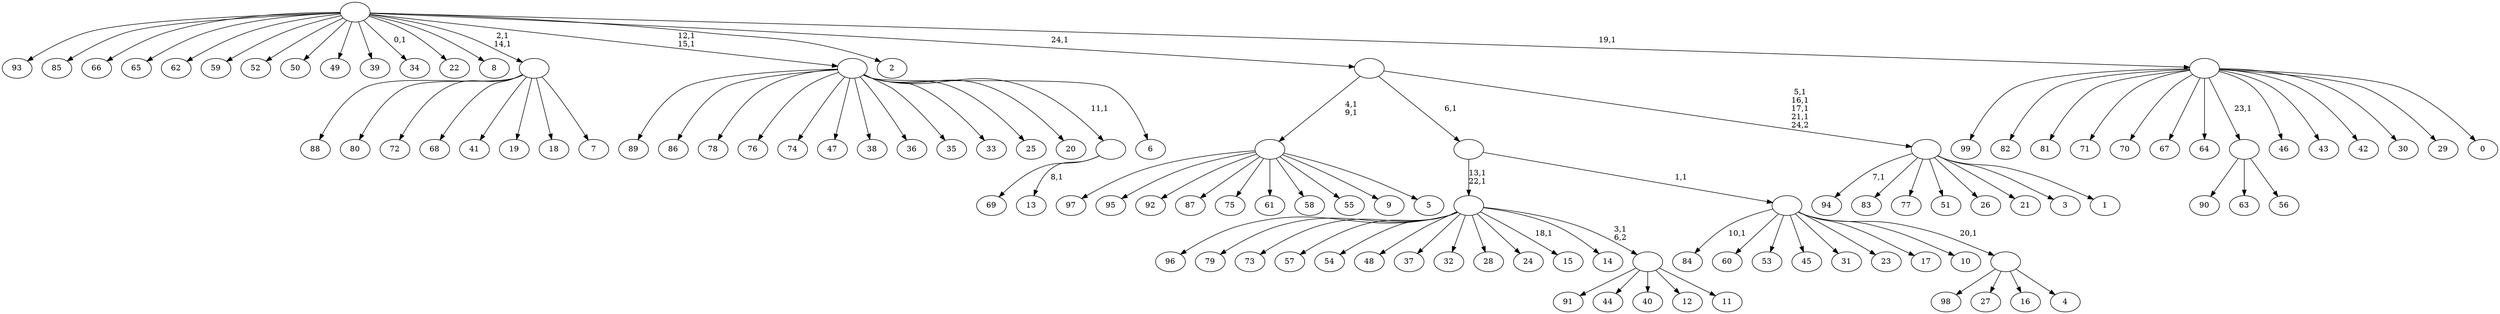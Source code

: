 digraph T {
	125 [label="99"]
	124 [label="98"]
	123 [label="97"]
	122 [label="96"]
	121 [label="95"]
	120 [label="94"]
	118 [label="93"]
	117 [label="92"]
	116 [label="91"]
	115 [label="90"]
	114 [label="89"]
	113 [label="88"]
	112 [label="87"]
	111 [label="86"]
	110 [label="85"]
	109 [label="84"]
	107 [label="83"]
	106 [label="82"]
	105 [label="81"]
	104 [label="80"]
	103 [label="79"]
	102 [label="78"]
	101 [label="77"]
	100 [label="76"]
	99 [label="75"]
	98 [label="74"]
	97 [label="73"]
	96 [label="72"]
	95 [label="71"]
	94 [label="70"]
	93 [label="69"]
	92 [label="68"]
	91 [label="67"]
	90 [label="66"]
	89 [label="65"]
	88 [label="64"]
	87 [label="63"]
	86 [label="62"]
	85 [label="61"]
	84 [label="60"]
	83 [label="59"]
	82 [label="58"]
	81 [label="57"]
	80 [label="56"]
	79 [label=""]
	78 [label="55"]
	77 [label="54"]
	76 [label="53"]
	75 [label="52"]
	74 [label="51"]
	73 [label="50"]
	72 [label="49"]
	71 [label="48"]
	70 [label="47"]
	69 [label="46"]
	68 [label="45"]
	67 [label="44"]
	66 [label="43"]
	65 [label="42"]
	64 [label="41"]
	63 [label="40"]
	62 [label="39"]
	61 [label="38"]
	60 [label="37"]
	59 [label="36"]
	58 [label="35"]
	57 [label="34"]
	55 [label="33"]
	54 [label="32"]
	53 [label="31"]
	52 [label="30"]
	51 [label="29"]
	50 [label="28"]
	49 [label="27"]
	48 [label="26"]
	47 [label="25"]
	46 [label="24"]
	45 [label="23"]
	44 [label="22"]
	43 [label="21"]
	42 [label="20"]
	41 [label="19"]
	40 [label="18"]
	39 [label="17"]
	38 [label="16"]
	37 [label="15"]
	35 [label="14"]
	34 [label="13"]
	32 [label=""]
	31 [label="12"]
	30 [label="11"]
	29 [label=""]
	28 [label=""]
	26 [label="10"]
	25 [label="9"]
	24 [label="8"]
	23 [label="7"]
	22 [label=""]
	20 [label="6"]
	19 [label=""]
	17 [label="5"]
	16 [label=""]
	14 [label="4"]
	13 [label=""]
	12 [label=""]
	11 [label=""]
	10 [label="3"]
	9 [label="2"]
	8 [label="1"]
	7 [label=""]
	3 [label=""]
	2 [label="0"]
	1 [label=""]
	0 [label=""]
	79 -> 115 [label=""]
	79 -> 87 [label=""]
	79 -> 80 [label=""]
	32 -> 34 [label="8,1"]
	32 -> 93 [label=""]
	29 -> 116 [label=""]
	29 -> 67 [label=""]
	29 -> 63 [label=""]
	29 -> 31 [label=""]
	29 -> 30 [label=""]
	28 -> 37 [label="18,1"]
	28 -> 122 [label=""]
	28 -> 103 [label=""]
	28 -> 97 [label=""]
	28 -> 81 [label=""]
	28 -> 77 [label=""]
	28 -> 71 [label=""]
	28 -> 60 [label=""]
	28 -> 54 [label=""]
	28 -> 50 [label=""]
	28 -> 46 [label=""]
	28 -> 35 [label=""]
	28 -> 29 [label="3,1\n6,2"]
	22 -> 113 [label=""]
	22 -> 104 [label=""]
	22 -> 96 [label=""]
	22 -> 92 [label=""]
	22 -> 64 [label=""]
	22 -> 41 [label=""]
	22 -> 40 [label=""]
	22 -> 23 [label=""]
	19 -> 114 [label=""]
	19 -> 111 [label=""]
	19 -> 102 [label=""]
	19 -> 100 [label=""]
	19 -> 98 [label=""]
	19 -> 70 [label=""]
	19 -> 61 [label=""]
	19 -> 59 [label=""]
	19 -> 58 [label=""]
	19 -> 55 [label=""]
	19 -> 47 [label=""]
	19 -> 42 [label=""]
	19 -> 32 [label="11,1"]
	19 -> 20 [label=""]
	16 -> 123 [label=""]
	16 -> 121 [label=""]
	16 -> 117 [label=""]
	16 -> 112 [label=""]
	16 -> 99 [label=""]
	16 -> 85 [label=""]
	16 -> 82 [label=""]
	16 -> 78 [label=""]
	16 -> 25 [label=""]
	16 -> 17 [label=""]
	13 -> 124 [label=""]
	13 -> 49 [label=""]
	13 -> 38 [label=""]
	13 -> 14 [label=""]
	12 -> 109 [label="10,1"]
	12 -> 84 [label=""]
	12 -> 76 [label=""]
	12 -> 68 [label=""]
	12 -> 53 [label=""]
	12 -> 45 [label=""]
	12 -> 39 [label=""]
	12 -> 26 [label=""]
	12 -> 13 [label="20,1"]
	11 -> 28 [label="13,1\n22,1"]
	11 -> 12 [label="1,1"]
	7 -> 120 [label="7,1"]
	7 -> 107 [label=""]
	7 -> 101 [label=""]
	7 -> 74 [label=""]
	7 -> 48 [label=""]
	7 -> 43 [label=""]
	7 -> 10 [label=""]
	7 -> 8 [label=""]
	3 -> 7 [label="5,1\n16,1\n17,1\n21,1\n24,2"]
	3 -> 16 [label="4,1\n9,1"]
	3 -> 11 [label="6,1"]
	1 -> 125 [label=""]
	1 -> 106 [label=""]
	1 -> 105 [label=""]
	1 -> 95 [label=""]
	1 -> 94 [label=""]
	1 -> 91 [label=""]
	1 -> 88 [label=""]
	1 -> 79 [label="23,1"]
	1 -> 69 [label=""]
	1 -> 66 [label=""]
	1 -> 65 [label=""]
	1 -> 52 [label=""]
	1 -> 51 [label=""]
	1 -> 2 [label=""]
	0 -> 19 [label="12,1\n15,1"]
	0 -> 22 [label="2,1\n14,1"]
	0 -> 57 [label="0,1"]
	0 -> 118 [label=""]
	0 -> 110 [label=""]
	0 -> 90 [label=""]
	0 -> 89 [label=""]
	0 -> 86 [label=""]
	0 -> 83 [label=""]
	0 -> 75 [label=""]
	0 -> 73 [label=""]
	0 -> 72 [label=""]
	0 -> 62 [label=""]
	0 -> 44 [label=""]
	0 -> 24 [label=""]
	0 -> 9 [label=""]
	0 -> 3 [label="24,1"]
	0 -> 1 [label="19,1"]
}
